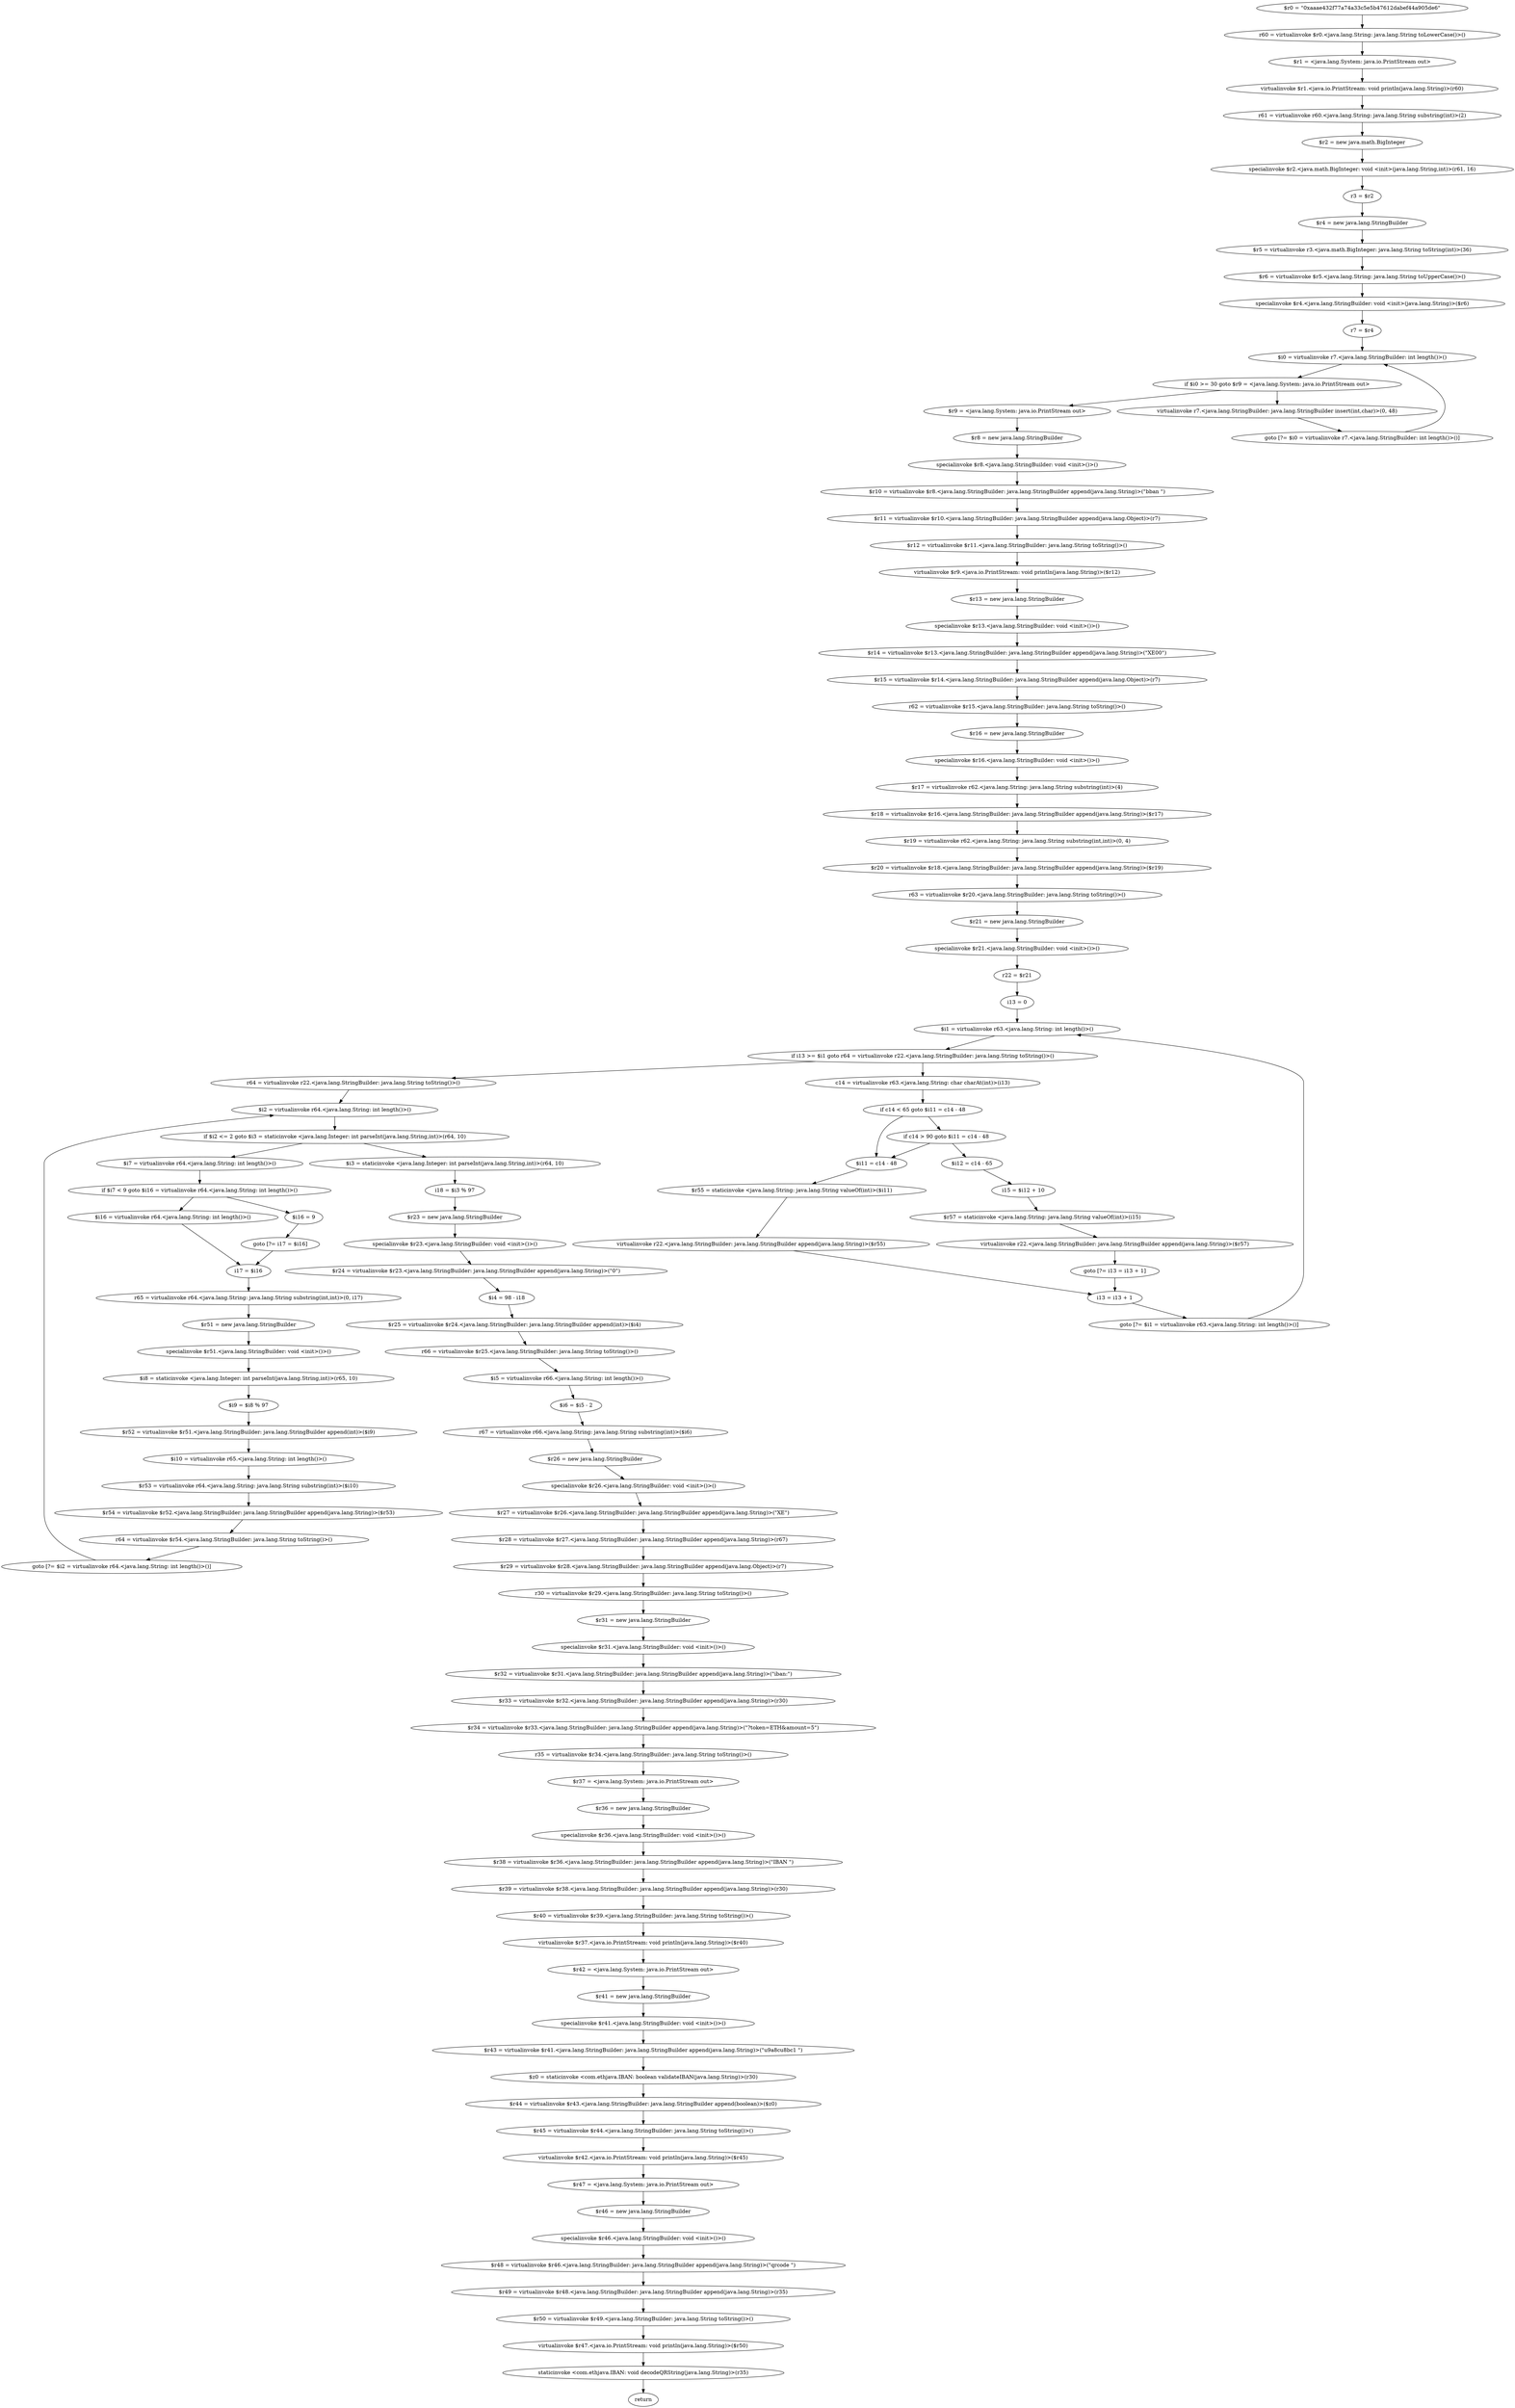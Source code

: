 digraph "unitGraph" {
    "$r0 = \"0xaaae432f77a74a33c5e5b47612dabef44a905de6\""
    "r60 = virtualinvoke $r0.<java.lang.String: java.lang.String toLowerCase()>()"
    "$r1 = <java.lang.System: java.io.PrintStream out>"
    "virtualinvoke $r1.<java.io.PrintStream: void println(java.lang.String)>(r60)"
    "r61 = virtualinvoke r60.<java.lang.String: java.lang.String substring(int)>(2)"
    "$r2 = new java.math.BigInteger"
    "specialinvoke $r2.<java.math.BigInteger: void <init>(java.lang.String,int)>(r61, 16)"
    "r3 = $r2"
    "$r4 = new java.lang.StringBuilder"
    "$r5 = virtualinvoke r3.<java.math.BigInteger: java.lang.String toString(int)>(36)"
    "$r6 = virtualinvoke $r5.<java.lang.String: java.lang.String toUpperCase()>()"
    "specialinvoke $r4.<java.lang.StringBuilder: void <init>(java.lang.String)>($r6)"
    "r7 = $r4"
    "$i0 = virtualinvoke r7.<java.lang.StringBuilder: int length()>()"
    "if $i0 >= 30 goto $r9 = <java.lang.System: java.io.PrintStream out>"
    "virtualinvoke r7.<java.lang.StringBuilder: java.lang.StringBuilder insert(int,char)>(0, 48)"
    "goto [?= $i0 = virtualinvoke r7.<java.lang.StringBuilder: int length()>()]"
    "$r9 = <java.lang.System: java.io.PrintStream out>"
    "$r8 = new java.lang.StringBuilder"
    "specialinvoke $r8.<java.lang.StringBuilder: void <init>()>()"
    "$r10 = virtualinvoke $r8.<java.lang.StringBuilder: java.lang.StringBuilder append(java.lang.String)>(\"bban \")"
    "$r11 = virtualinvoke $r10.<java.lang.StringBuilder: java.lang.StringBuilder append(java.lang.Object)>(r7)"
    "$r12 = virtualinvoke $r11.<java.lang.StringBuilder: java.lang.String toString()>()"
    "virtualinvoke $r9.<java.io.PrintStream: void println(java.lang.String)>($r12)"
    "$r13 = new java.lang.StringBuilder"
    "specialinvoke $r13.<java.lang.StringBuilder: void <init>()>()"
    "$r14 = virtualinvoke $r13.<java.lang.StringBuilder: java.lang.StringBuilder append(java.lang.String)>(\"XE00\")"
    "$r15 = virtualinvoke $r14.<java.lang.StringBuilder: java.lang.StringBuilder append(java.lang.Object)>(r7)"
    "r62 = virtualinvoke $r15.<java.lang.StringBuilder: java.lang.String toString()>()"
    "$r16 = new java.lang.StringBuilder"
    "specialinvoke $r16.<java.lang.StringBuilder: void <init>()>()"
    "$r17 = virtualinvoke r62.<java.lang.String: java.lang.String substring(int)>(4)"
    "$r18 = virtualinvoke $r16.<java.lang.StringBuilder: java.lang.StringBuilder append(java.lang.String)>($r17)"
    "$r19 = virtualinvoke r62.<java.lang.String: java.lang.String substring(int,int)>(0, 4)"
    "$r20 = virtualinvoke $r18.<java.lang.StringBuilder: java.lang.StringBuilder append(java.lang.String)>($r19)"
    "r63 = virtualinvoke $r20.<java.lang.StringBuilder: java.lang.String toString()>()"
    "$r21 = new java.lang.StringBuilder"
    "specialinvoke $r21.<java.lang.StringBuilder: void <init>()>()"
    "r22 = $r21"
    "i13 = 0"
    "$i1 = virtualinvoke r63.<java.lang.String: int length()>()"
    "if i13 >= $i1 goto r64 = virtualinvoke r22.<java.lang.StringBuilder: java.lang.String toString()>()"
    "c14 = virtualinvoke r63.<java.lang.String: char charAt(int)>(i13)"
    "if c14 < 65 goto $i11 = c14 - 48"
    "if c14 > 90 goto $i11 = c14 - 48"
    "$i12 = c14 - 65"
    "i15 = $i12 + 10"
    "$r57 = staticinvoke <java.lang.String: java.lang.String valueOf(int)>(i15)"
    "virtualinvoke r22.<java.lang.StringBuilder: java.lang.StringBuilder append(java.lang.String)>($r57)"
    "goto [?= i13 = i13 + 1]"
    "$i11 = c14 - 48"
    "$r55 = staticinvoke <java.lang.String: java.lang.String valueOf(int)>($i11)"
    "virtualinvoke r22.<java.lang.StringBuilder: java.lang.StringBuilder append(java.lang.String)>($r55)"
    "i13 = i13 + 1"
    "goto [?= $i1 = virtualinvoke r63.<java.lang.String: int length()>()]"
    "r64 = virtualinvoke r22.<java.lang.StringBuilder: java.lang.String toString()>()"
    "$i2 = virtualinvoke r64.<java.lang.String: int length()>()"
    "if $i2 <= 2 goto $i3 = staticinvoke <java.lang.Integer: int parseInt(java.lang.String,int)>(r64, 10)"
    "$i7 = virtualinvoke r64.<java.lang.String: int length()>()"
    "if $i7 < 9 goto $i16 = virtualinvoke r64.<java.lang.String: int length()>()"
    "$i16 = 9"
    "goto [?= i17 = $i16]"
    "$i16 = virtualinvoke r64.<java.lang.String: int length()>()"
    "i17 = $i16"
    "r65 = virtualinvoke r64.<java.lang.String: java.lang.String substring(int,int)>(0, i17)"
    "$r51 = new java.lang.StringBuilder"
    "specialinvoke $r51.<java.lang.StringBuilder: void <init>()>()"
    "$i8 = staticinvoke <java.lang.Integer: int parseInt(java.lang.String,int)>(r65, 10)"
    "$i9 = $i8 % 97"
    "$r52 = virtualinvoke $r51.<java.lang.StringBuilder: java.lang.StringBuilder append(int)>($i9)"
    "$i10 = virtualinvoke r65.<java.lang.String: int length()>()"
    "$r53 = virtualinvoke r64.<java.lang.String: java.lang.String substring(int)>($i10)"
    "$r54 = virtualinvoke $r52.<java.lang.StringBuilder: java.lang.StringBuilder append(java.lang.String)>($r53)"
    "r64 = virtualinvoke $r54.<java.lang.StringBuilder: java.lang.String toString()>()"
    "goto [?= $i2 = virtualinvoke r64.<java.lang.String: int length()>()]"
    "$i3 = staticinvoke <java.lang.Integer: int parseInt(java.lang.String,int)>(r64, 10)"
    "i18 = $i3 % 97"
    "$r23 = new java.lang.StringBuilder"
    "specialinvoke $r23.<java.lang.StringBuilder: void <init>()>()"
    "$r24 = virtualinvoke $r23.<java.lang.StringBuilder: java.lang.StringBuilder append(java.lang.String)>(\"0\")"
    "$i4 = 98 - i18"
    "$r25 = virtualinvoke $r24.<java.lang.StringBuilder: java.lang.StringBuilder append(int)>($i4)"
    "r66 = virtualinvoke $r25.<java.lang.StringBuilder: java.lang.String toString()>()"
    "$i5 = virtualinvoke r66.<java.lang.String: int length()>()"
    "$i6 = $i5 - 2"
    "r67 = virtualinvoke r66.<java.lang.String: java.lang.String substring(int)>($i6)"
    "$r26 = new java.lang.StringBuilder"
    "specialinvoke $r26.<java.lang.StringBuilder: void <init>()>()"
    "$r27 = virtualinvoke $r26.<java.lang.StringBuilder: java.lang.StringBuilder append(java.lang.String)>(\"XE\")"
    "$r28 = virtualinvoke $r27.<java.lang.StringBuilder: java.lang.StringBuilder append(java.lang.String)>(r67)"
    "$r29 = virtualinvoke $r28.<java.lang.StringBuilder: java.lang.StringBuilder append(java.lang.Object)>(r7)"
    "r30 = virtualinvoke $r29.<java.lang.StringBuilder: java.lang.String toString()>()"
    "$r31 = new java.lang.StringBuilder"
    "specialinvoke $r31.<java.lang.StringBuilder: void <init>()>()"
    "$r32 = virtualinvoke $r31.<java.lang.StringBuilder: java.lang.StringBuilder append(java.lang.String)>(\"iban:\")"
    "$r33 = virtualinvoke $r32.<java.lang.StringBuilder: java.lang.StringBuilder append(java.lang.String)>(r30)"
    "$r34 = virtualinvoke $r33.<java.lang.StringBuilder: java.lang.StringBuilder append(java.lang.String)>(\"?token=ETH&amount=5\")"
    "r35 = virtualinvoke $r34.<java.lang.StringBuilder: java.lang.String toString()>()"
    "$r37 = <java.lang.System: java.io.PrintStream out>"
    "$r36 = new java.lang.StringBuilder"
    "specialinvoke $r36.<java.lang.StringBuilder: void <init>()>()"
    "$r38 = virtualinvoke $r36.<java.lang.StringBuilder: java.lang.StringBuilder append(java.lang.String)>(\"IBAN \")"
    "$r39 = virtualinvoke $r38.<java.lang.StringBuilder: java.lang.StringBuilder append(java.lang.String)>(r30)"
    "$r40 = virtualinvoke $r39.<java.lang.StringBuilder: java.lang.String toString()>()"
    "virtualinvoke $r37.<java.io.PrintStream: void println(java.lang.String)>($r40)"
    "$r42 = <java.lang.System: java.io.PrintStream out>"
    "$r41 = new java.lang.StringBuilder"
    "specialinvoke $r41.<java.lang.StringBuilder: void <init>()>()"
    "$r43 = virtualinvoke $r41.<java.lang.StringBuilder: java.lang.StringBuilder append(java.lang.String)>(\"\u9a8c\u8bc1 \")"
    "$z0 = staticinvoke <com.ethjava.IBAN: boolean validateIBAN(java.lang.String)>(r30)"
    "$r44 = virtualinvoke $r43.<java.lang.StringBuilder: java.lang.StringBuilder append(boolean)>($z0)"
    "$r45 = virtualinvoke $r44.<java.lang.StringBuilder: java.lang.String toString()>()"
    "virtualinvoke $r42.<java.io.PrintStream: void println(java.lang.String)>($r45)"
    "$r47 = <java.lang.System: java.io.PrintStream out>"
    "$r46 = new java.lang.StringBuilder"
    "specialinvoke $r46.<java.lang.StringBuilder: void <init>()>()"
    "$r48 = virtualinvoke $r46.<java.lang.StringBuilder: java.lang.StringBuilder append(java.lang.String)>(\"qrcode \")"
    "$r49 = virtualinvoke $r48.<java.lang.StringBuilder: java.lang.StringBuilder append(java.lang.String)>(r35)"
    "$r50 = virtualinvoke $r49.<java.lang.StringBuilder: java.lang.String toString()>()"
    "virtualinvoke $r47.<java.io.PrintStream: void println(java.lang.String)>($r50)"
    "staticinvoke <com.ethjava.IBAN: void decodeQRString(java.lang.String)>(r35)"
    "return"
    "$r0 = \"0xaaae432f77a74a33c5e5b47612dabef44a905de6\""->"r60 = virtualinvoke $r0.<java.lang.String: java.lang.String toLowerCase()>()";
    "r60 = virtualinvoke $r0.<java.lang.String: java.lang.String toLowerCase()>()"->"$r1 = <java.lang.System: java.io.PrintStream out>";
    "$r1 = <java.lang.System: java.io.PrintStream out>"->"virtualinvoke $r1.<java.io.PrintStream: void println(java.lang.String)>(r60)";
    "virtualinvoke $r1.<java.io.PrintStream: void println(java.lang.String)>(r60)"->"r61 = virtualinvoke r60.<java.lang.String: java.lang.String substring(int)>(2)";
    "r61 = virtualinvoke r60.<java.lang.String: java.lang.String substring(int)>(2)"->"$r2 = new java.math.BigInteger";
    "$r2 = new java.math.BigInteger"->"specialinvoke $r2.<java.math.BigInteger: void <init>(java.lang.String,int)>(r61, 16)";
    "specialinvoke $r2.<java.math.BigInteger: void <init>(java.lang.String,int)>(r61, 16)"->"r3 = $r2";
    "r3 = $r2"->"$r4 = new java.lang.StringBuilder";
    "$r4 = new java.lang.StringBuilder"->"$r5 = virtualinvoke r3.<java.math.BigInteger: java.lang.String toString(int)>(36)";
    "$r5 = virtualinvoke r3.<java.math.BigInteger: java.lang.String toString(int)>(36)"->"$r6 = virtualinvoke $r5.<java.lang.String: java.lang.String toUpperCase()>()";
    "$r6 = virtualinvoke $r5.<java.lang.String: java.lang.String toUpperCase()>()"->"specialinvoke $r4.<java.lang.StringBuilder: void <init>(java.lang.String)>($r6)";
    "specialinvoke $r4.<java.lang.StringBuilder: void <init>(java.lang.String)>($r6)"->"r7 = $r4";
    "r7 = $r4"->"$i0 = virtualinvoke r7.<java.lang.StringBuilder: int length()>()";
    "$i0 = virtualinvoke r7.<java.lang.StringBuilder: int length()>()"->"if $i0 >= 30 goto $r9 = <java.lang.System: java.io.PrintStream out>";
    "if $i0 >= 30 goto $r9 = <java.lang.System: java.io.PrintStream out>"->"virtualinvoke r7.<java.lang.StringBuilder: java.lang.StringBuilder insert(int,char)>(0, 48)";
    "if $i0 >= 30 goto $r9 = <java.lang.System: java.io.PrintStream out>"->"$r9 = <java.lang.System: java.io.PrintStream out>";
    "virtualinvoke r7.<java.lang.StringBuilder: java.lang.StringBuilder insert(int,char)>(0, 48)"->"goto [?= $i0 = virtualinvoke r7.<java.lang.StringBuilder: int length()>()]";
    "goto [?= $i0 = virtualinvoke r7.<java.lang.StringBuilder: int length()>()]"->"$i0 = virtualinvoke r7.<java.lang.StringBuilder: int length()>()";
    "$r9 = <java.lang.System: java.io.PrintStream out>"->"$r8 = new java.lang.StringBuilder";
    "$r8 = new java.lang.StringBuilder"->"specialinvoke $r8.<java.lang.StringBuilder: void <init>()>()";
    "specialinvoke $r8.<java.lang.StringBuilder: void <init>()>()"->"$r10 = virtualinvoke $r8.<java.lang.StringBuilder: java.lang.StringBuilder append(java.lang.String)>(\"bban \")";
    "$r10 = virtualinvoke $r8.<java.lang.StringBuilder: java.lang.StringBuilder append(java.lang.String)>(\"bban \")"->"$r11 = virtualinvoke $r10.<java.lang.StringBuilder: java.lang.StringBuilder append(java.lang.Object)>(r7)";
    "$r11 = virtualinvoke $r10.<java.lang.StringBuilder: java.lang.StringBuilder append(java.lang.Object)>(r7)"->"$r12 = virtualinvoke $r11.<java.lang.StringBuilder: java.lang.String toString()>()";
    "$r12 = virtualinvoke $r11.<java.lang.StringBuilder: java.lang.String toString()>()"->"virtualinvoke $r9.<java.io.PrintStream: void println(java.lang.String)>($r12)";
    "virtualinvoke $r9.<java.io.PrintStream: void println(java.lang.String)>($r12)"->"$r13 = new java.lang.StringBuilder";
    "$r13 = new java.lang.StringBuilder"->"specialinvoke $r13.<java.lang.StringBuilder: void <init>()>()";
    "specialinvoke $r13.<java.lang.StringBuilder: void <init>()>()"->"$r14 = virtualinvoke $r13.<java.lang.StringBuilder: java.lang.StringBuilder append(java.lang.String)>(\"XE00\")";
    "$r14 = virtualinvoke $r13.<java.lang.StringBuilder: java.lang.StringBuilder append(java.lang.String)>(\"XE00\")"->"$r15 = virtualinvoke $r14.<java.lang.StringBuilder: java.lang.StringBuilder append(java.lang.Object)>(r7)";
    "$r15 = virtualinvoke $r14.<java.lang.StringBuilder: java.lang.StringBuilder append(java.lang.Object)>(r7)"->"r62 = virtualinvoke $r15.<java.lang.StringBuilder: java.lang.String toString()>()";
    "r62 = virtualinvoke $r15.<java.lang.StringBuilder: java.lang.String toString()>()"->"$r16 = new java.lang.StringBuilder";
    "$r16 = new java.lang.StringBuilder"->"specialinvoke $r16.<java.lang.StringBuilder: void <init>()>()";
    "specialinvoke $r16.<java.lang.StringBuilder: void <init>()>()"->"$r17 = virtualinvoke r62.<java.lang.String: java.lang.String substring(int)>(4)";
    "$r17 = virtualinvoke r62.<java.lang.String: java.lang.String substring(int)>(4)"->"$r18 = virtualinvoke $r16.<java.lang.StringBuilder: java.lang.StringBuilder append(java.lang.String)>($r17)";
    "$r18 = virtualinvoke $r16.<java.lang.StringBuilder: java.lang.StringBuilder append(java.lang.String)>($r17)"->"$r19 = virtualinvoke r62.<java.lang.String: java.lang.String substring(int,int)>(0, 4)";
    "$r19 = virtualinvoke r62.<java.lang.String: java.lang.String substring(int,int)>(0, 4)"->"$r20 = virtualinvoke $r18.<java.lang.StringBuilder: java.lang.StringBuilder append(java.lang.String)>($r19)";
    "$r20 = virtualinvoke $r18.<java.lang.StringBuilder: java.lang.StringBuilder append(java.lang.String)>($r19)"->"r63 = virtualinvoke $r20.<java.lang.StringBuilder: java.lang.String toString()>()";
    "r63 = virtualinvoke $r20.<java.lang.StringBuilder: java.lang.String toString()>()"->"$r21 = new java.lang.StringBuilder";
    "$r21 = new java.lang.StringBuilder"->"specialinvoke $r21.<java.lang.StringBuilder: void <init>()>()";
    "specialinvoke $r21.<java.lang.StringBuilder: void <init>()>()"->"r22 = $r21";
    "r22 = $r21"->"i13 = 0";
    "i13 = 0"->"$i1 = virtualinvoke r63.<java.lang.String: int length()>()";
    "$i1 = virtualinvoke r63.<java.lang.String: int length()>()"->"if i13 >= $i1 goto r64 = virtualinvoke r22.<java.lang.StringBuilder: java.lang.String toString()>()";
    "if i13 >= $i1 goto r64 = virtualinvoke r22.<java.lang.StringBuilder: java.lang.String toString()>()"->"c14 = virtualinvoke r63.<java.lang.String: char charAt(int)>(i13)";
    "if i13 >= $i1 goto r64 = virtualinvoke r22.<java.lang.StringBuilder: java.lang.String toString()>()"->"r64 = virtualinvoke r22.<java.lang.StringBuilder: java.lang.String toString()>()";
    "c14 = virtualinvoke r63.<java.lang.String: char charAt(int)>(i13)"->"if c14 < 65 goto $i11 = c14 - 48";
    "if c14 < 65 goto $i11 = c14 - 48"->"if c14 > 90 goto $i11 = c14 - 48";
    "if c14 < 65 goto $i11 = c14 - 48"->"$i11 = c14 - 48";
    "if c14 > 90 goto $i11 = c14 - 48"->"$i12 = c14 - 65";
    "if c14 > 90 goto $i11 = c14 - 48"->"$i11 = c14 - 48";
    "$i12 = c14 - 65"->"i15 = $i12 + 10";
    "i15 = $i12 + 10"->"$r57 = staticinvoke <java.lang.String: java.lang.String valueOf(int)>(i15)";
    "$r57 = staticinvoke <java.lang.String: java.lang.String valueOf(int)>(i15)"->"virtualinvoke r22.<java.lang.StringBuilder: java.lang.StringBuilder append(java.lang.String)>($r57)";
    "virtualinvoke r22.<java.lang.StringBuilder: java.lang.StringBuilder append(java.lang.String)>($r57)"->"goto [?= i13 = i13 + 1]";
    "goto [?= i13 = i13 + 1]"->"i13 = i13 + 1";
    "$i11 = c14 - 48"->"$r55 = staticinvoke <java.lang.String: java.lang.String valueOf(int)>($i11)";
    "$r55 = staticinvoke <java.lang.String: java.lang.String valueOf(int)>($i11)"->"virtualinvoke r22.<java.lang.StringBuilder: java.lang.StringBuilder append(java.lang.String)>($r55)";
    "virtualinvoke r22.<java.lang.StringBuilder: java.lang.StringBuilder append(java.lang.String)>($r55)"->"i13 = i13 + 1";
    "i13 = i13 + 1"->"goto [?= $i1 = virtualinvoke r63.<java.lang.String: int length()>()]";
    "goto [?= $i1 = virtualinvoke r63.<java.lang.String: int length()>()]"->"$i1 = virtualinvoke r63.<java.lang.String: int length()>()";
    "r64 = virtualinvoke r22.<java.lang.StringBuilder: java.lang.String toString()>()"->"$i2 = virtualinvoke r64.<java.lang.String: int length()>()";
    "$i2 = virtualinvoke r64.<java.lang.String: int length()>()"->"if $i2 <= 2 goto $i3 = staticinvoke <java.lang.Integer: int parseInt(java.lang.String,int)>(r64, 10)";
    "if $i2 <= 2 goto $i3 = staticinvoke <java.lang.Integer: int parseInt(java.lang.String,int)>(r64, 10)"->"$i7 = virtualinvoke r64.<java.lang.String: int length()>()";
    "if $i2 <= 2 goto $i3 = staticinvoke <java.lang.Integer: int parseInt(java.lang.String,int)>(r64, 10)"->"$i3 = staticinvoke <java.lang.Integer: int parseInt(java.lang.String,int)>(r64, 10)";
    "$i7 = virtualinvoke r64.<java.lang.String: int length()>()"->"if $i7 < 9 goto $i16 = virtualinvoke r64.<java.lang.String: int length()>()";
    "if $i7 < 9 goto $i16 = virtualinvoke r64.<java.lang.String: int length()>()"->"$i16 = 9";
    "if $i7 < 9 goto $i16 = virtualinvoke r64.<java.lang.String: int length()>()"->"$i16 = virtualinvoke r64.<java.lang.String: int length()>()";
    "$i16 = 9"->"goto [?= i17 = $i16]";
    "goto [?= i17 = $i16]"->"i17 = $i16";
    "$i16 = virtualinvoke r64.<java.lang.String: int length()>()"->"i17 = $i16";
    "i17 = $i16"->"r65 = virtualinvoke r64.<java.lang.String: java.lang.String substring(int,int)>(0, i17)";
    "r65 = virtualinvoke r64.<java.lang.String: java.lang.String substring(int,int)>(0, i17)"->"$r51 = new java.lang.StringBuilder";
    "$r51 = new java.lang.StringBuilder"->"specialinvoke $r51.<java.lang.StringBuilder: void <init>()>()";
    "specialinvoke $r51.<java.lang.StringBuilder: void <init>()>()"->"$i8 = staticinvoke <java.lang.Integer: int parseInt(java.lang.String,int)>(r65, 10)";
    "$i8 = staticinvoke <java.lang.Integer: int parseInt(java.lang.String,int)>(r65, 10)"->"$i9 = $i8 % 97";
    "$i9 = $i8 % 97"->"$r52 = virtualinvoke $r51.<java.lang.StringBuilder: java.lang.StringBuilder append(int)>($i9)";
    "$r52 = virtualinvoke $r51.<java.lang.StringBuilder: java.lang.StringBuilder append(int)>($i9)"->"$i10 = virtualinvoke r65.<java.lang.String: int length()>()";
    "$i10 = virtualinvoke r65.<java.lang.String: int length()>()"->"$r53 = virtualinvoke r64.<java.lang.String: java.lang.String substring(int)>($i10)";
    "$r53 = virtualinvoke r64.<java.lang.String: java.lang.String substring(int)>($i10)"->"$r54 = virtualinvoke $r52.<java.lang.StringBuilder: java.lang.StringBuilder append(java.lang.String)>($r53)";
    "$r54 = virtualinvoke $r52.<java.lang.StringBuilder: java.lang.StringBuilder append(java.lang.String)>($r53)"->"r64 = virtualinvoke $r54.<java.lang.StringBuilder: java.lang.String toString()>()";
    "r64 = virtualinvoke $r54.<java.lang.StringBuilder: java.lang.String toString()>()"->"goto [?= $i2 = virtualinvoke r64.<java.lang.String: int length()>()]";
    "goto [?= $i2 = virtualinvoke r64.<java.lang.String: int length()>()]"->"$i2 = virtualinvoke r64.<java.lang.String: int length()>()";
    "$i3 = staticinvoke <java.lang.Integer: int parseInt(java.lang.String,int)>(r64, 10)"->"i18 = $i3 % 97";
    "i18 = $i3 % 97"->"$r23 = new java.lang.StringBuilder";
    "$r23 = new java.lang.StringBuilder"->"specialinvoke $r23.<java.lang.StringBuilder: void <init>()>()";
    "specialinvoke $r23.<java.lang.StringBuilder: void <init>()>()"->"$r24 = virtualinvoke $r23.<java.lang.StringBuilder: java.lang.StringBuilder append(java.lang.String)>(\"0\")";
    "$r24 = virtualinvoke $r23.<java.lang.StringBuilder: java.lang.StringBuilder append(java.lang.String)>(\"0\")"->"$i4 = 98 - i18";
    "$i4 = 98 - i18"->"$r25 = virtualinvoke $r24.<java.lang.StringBuilder: java.lang.StringBuilder append(int)>($i4)";
    "$r25 = virtualinvoke $r24.<java.lang.StringBuilder: java.lang.StringBuilder append(int)>($i4)"->"r66 = virtualinvoke $r25.<java.lang.StringBuilder: java.lang.String toString()>()";
    "r66 = virtualinvoke $r25.<java.lang.StringBuilder: java.lang.String toString()>()"->"$i5 = virtualinvoke r66.<java.lang.String: int length()>()";
    "$i5 = virtualinvoke r66.<java.lang.String: int length()>()"->"$i6 = $i5 - 2";
    "$i6 = $i5 - 2"->"r67 = virtualinvoke r66.<java.lang.String: java.lang.String substring(int)>($i6)";
    "r67 = virtualinvoke r66.<java.lang.String: java.lang.String substring(int)>($i6)"->"$r26 = new java.lang.StringBuilder";
    "$r26 = new java.lang.StringBuilder"->"specialinvoke $r26.<java.lang.StringBuilder: void <init>()>()";
    "specialinvoke $r26.<java.lang.StringBuilder: void <init>()>()"->"$r27 = virtualinvoke $r26.<java.lang.StringBuilder: java.lang.StringBuilder append(java.lang.String)>(\"XE\")";
    "$r27 = virtualinvoke $r26.<java.lang.StringBuilder: java.lang.StringBuilder append(java.lang.String)>(\"XE\")"->"$r28 = virtualinvoke $r27.<java.lang.StringBuilder: java.lang.StringBuilder append(java.lang.String)>(r67)";
    "$r28 = virtualinvoke $r27.<java.lang.StringBuilder: java.lang.StringBuilder append(java.lang.String)>(r67)"->"$r29 = virtualinvoke $r28.<java.lang.StringBuilder: java.lang.StringBuilder append(java.lang.Object)>(r7)";
    "$r29 = virtualinvoke $r28.<java.lang.StringBuilder: java.lang.StringBuilder append(java.lang.Object)>(r7)"->"r30 = virtualinvoke $r29.<java.lang.StringBuilder: java.lang.String toString()>()";
    "r30 = virtualinvoke $r29.<java.lang.StringBuilder: java.lang.String toString()>()"->"$r31 = new java.lang.StringBuilder";
    "$r31 = new java.lang.StringBuilder"->"specialinvoke $r31.<java.lang.StringBuilder: void <init>()>()";
    "specialinvoke $r31.<java.lang.StringBuilder: void <init>()>()"->"$r32 = virtualinvoke $r31.<java.lang.StringBuilder: java.lang.StringBuilder append(java.lang.String)>(\"iban:\")";
    "$r32 = virtualinvoke $r31.<java.lang.StringBuilder: java.lang.StringBuilder append(java.lang.String)>(\"iban:\")"->"$r33 = virtualinvoke $r32.<java.lang.StringBuilder: java.lang.StringBuilder append(java.lang.String)>(r30)";
    "$r33 = virtualinvoke $r32.<java.lang.StringBuilder: java.lang.StringBuilder append(java.lang.String)>(r30)"->"$r34 = virtualinvoke $r33.<java.lang.StringBuilder: java.lang.StringBuilder append(java.lang.String)>(\"?token=ETH&amount=5\")";
    "$r34 = virtualinvoke $r33.<java.lang.StringBuilder: java.lang.StringBuilder append(java.lang.String)>(\"?token=ETH&amount=5\")"->"r35 = virtualinvoke $r34.<java.lang.StringBuilder: java.lang.String toString()>()";
    "r35 = virtualinvoke $r34.<java.lang.StringBuilder: java.lang.String toString()>()"->"$r37 = <java.lang.System: java.io.PrintStream out>";
    "$r37 = <java.lang.System: java.io.PrintStream out>"->"$r36 = new java.lang.StringBuilder";
    "$r36 = new java.lang.StringBuilder"->"specialinvoke $r36.<java.lang.StringBuilder: void <init>()>()";
    "specialinvoke $r36.<java.lang.StringBuilder: void <init>()>()"->"$r38 = virtualinvoke $r36.<java.lang.StringBuilder: java.lang.StringBuilder append(java.lang.String)>(\"IBAN \")";
    "$r38 = virtualinvoke $r36.<java.lang.StringBuilder: java.lang.StringBuilder append(java.lang.String)>(\"IBAN \")"->"$r39 = virtualinvoke $r38.<java.lang.StringBuilder: java.lang.StringBuilder append(java.lang.String)>(r30)";
    "$r39 = virtualinvoke $r38.<java.lang.StringBuilder: java.lang.StringBuilder append(java.lang.String)>(r30)"->"$r40 = virtualinvoke $r39.<java.lang.StringBuilder: java.lang.String toString()>()";
    "$r40 = virtualinvoke $r39.<java.lang.StringBuilder: java.lang.String toString()>()"->"virtualinvoke $r37.<java.io.PrintStream: void println(java.lang.String)>($r40)";
    "virtualinvoke $r37.<java.io.PrintStream: void println(java.lang.String)>($r40)"->"$r42 = <java.lang.System: java.io.PrintStream out>";
    "$r42 = <java.lang.System: java.io.PrintStream out>"->"$r41 = new java.lang.StringBuilder";
    "$r41 = new java.lang.StringBuilder"->"specialinvoke $r41.<java.lang.StringBuilder: void <init>()>()";
    "specialinvoke $r41.<java.lang.StringBuilder: void <init>()>()"->"$r43 = virtualinvoke $r41.<java.lang.StringBuilder: java.lang.StringBuilder append(java.lang.String)>(\"\u9a8c\u8bc1 \")";
    "$r43 = virtualinvoke $r41.<java.lang.StringBuilder: java.lang.StringBuilder append(java.lang.String)>(\"\u9a8c\u8bc1 \")"->"$z0 = staticinvoke <com.ethjava.IBAN: boolean validateIBAN(java.lang.String)>(r30)";
    "$z0 = staticinvoke <com.ethjava.IBAN: boolean validateIBAN(java.lang.String)>(r30)"->"$r44 = virtualinvoke $r43.<java.lang.StringBuilder: java.lang.StringBuilder append(boolean)>($z0)";
    "$r44 = virtualinvoke $r43.<java.lang.StringBuilder: java.lang.StringBuilder append(boolean)>($z0)"->"$r45 = virtualinvoke $r44.<java.lang.StringBuilder: java.lang.String toString()>()";
    "$r45 = virtualinvoke $r44.<java.lang.StringBuilder: java.lang.String toString()>()"->"virtualinvoke $r42.<java.io.PrintStream: void println(java.lang.String)>($r45)";
    "virtualinvoke $r42.<java.io.PrintStream: void println(java.lang.String)>($r45)"->"$r47 = <java.lang.System: java.io.PrintStream out>";
    "$r47 = <java.lang.System: java.io.PrintStream out>"->"$r46 = new java.lang.StringBuilder";
    "$r46 = new java.lang.StringBuilder"->"specialinvoke $r46.<java.lang.StringBuilder: void <init>()>()";
    "specialinvoke $r46.<java.lang.StringBuilder: void <init>()>()"->"$r48 = virtualinvoke $r46.<java.lang.StringBuilder: java.lang.StringBuilder append(java.lang.String)>(\"qrcode \")";
    "$r48 = virtualinvoke $r46.<java.lang.StringBuilder: java.lang.StringBuilder append(java.lang.String)>(\"qrcode \")"->"$r49 = virtualinvoke $r48.<java.lang.StringBuilder: java.lang.StringBuilder append(java.lang.String)>(r35)";
    "$r49 = virtualinvoke $r48.<java.lang.StringBuilder: java.lang.StringBuilder append(java.lang.String)>(r35)"->"$r50 = virtualinvoke $r49.<java.lang.StringBuilder: java.lang.String toString()>()";
    "$r50 = virtualinvoke $r49.<java.lang.StringBuilder: java.lang.String toString()>()"->"virtualinvoke $r47.<java.io.PrintStream: void println(java.lang.String)>($r50)";
    "virtualinvoke $r47.<java.io.PrintStream: void println(java.lang.String)>($r50)"->"staticinvoke <com.ethjava.IBAN: void decodeQRString(java.lang.String)>(r35)";
    "staticinvoke <com.ethjava.IBAN: void decodeQRString(java.lang.String)>(r35)"->"return";
}
